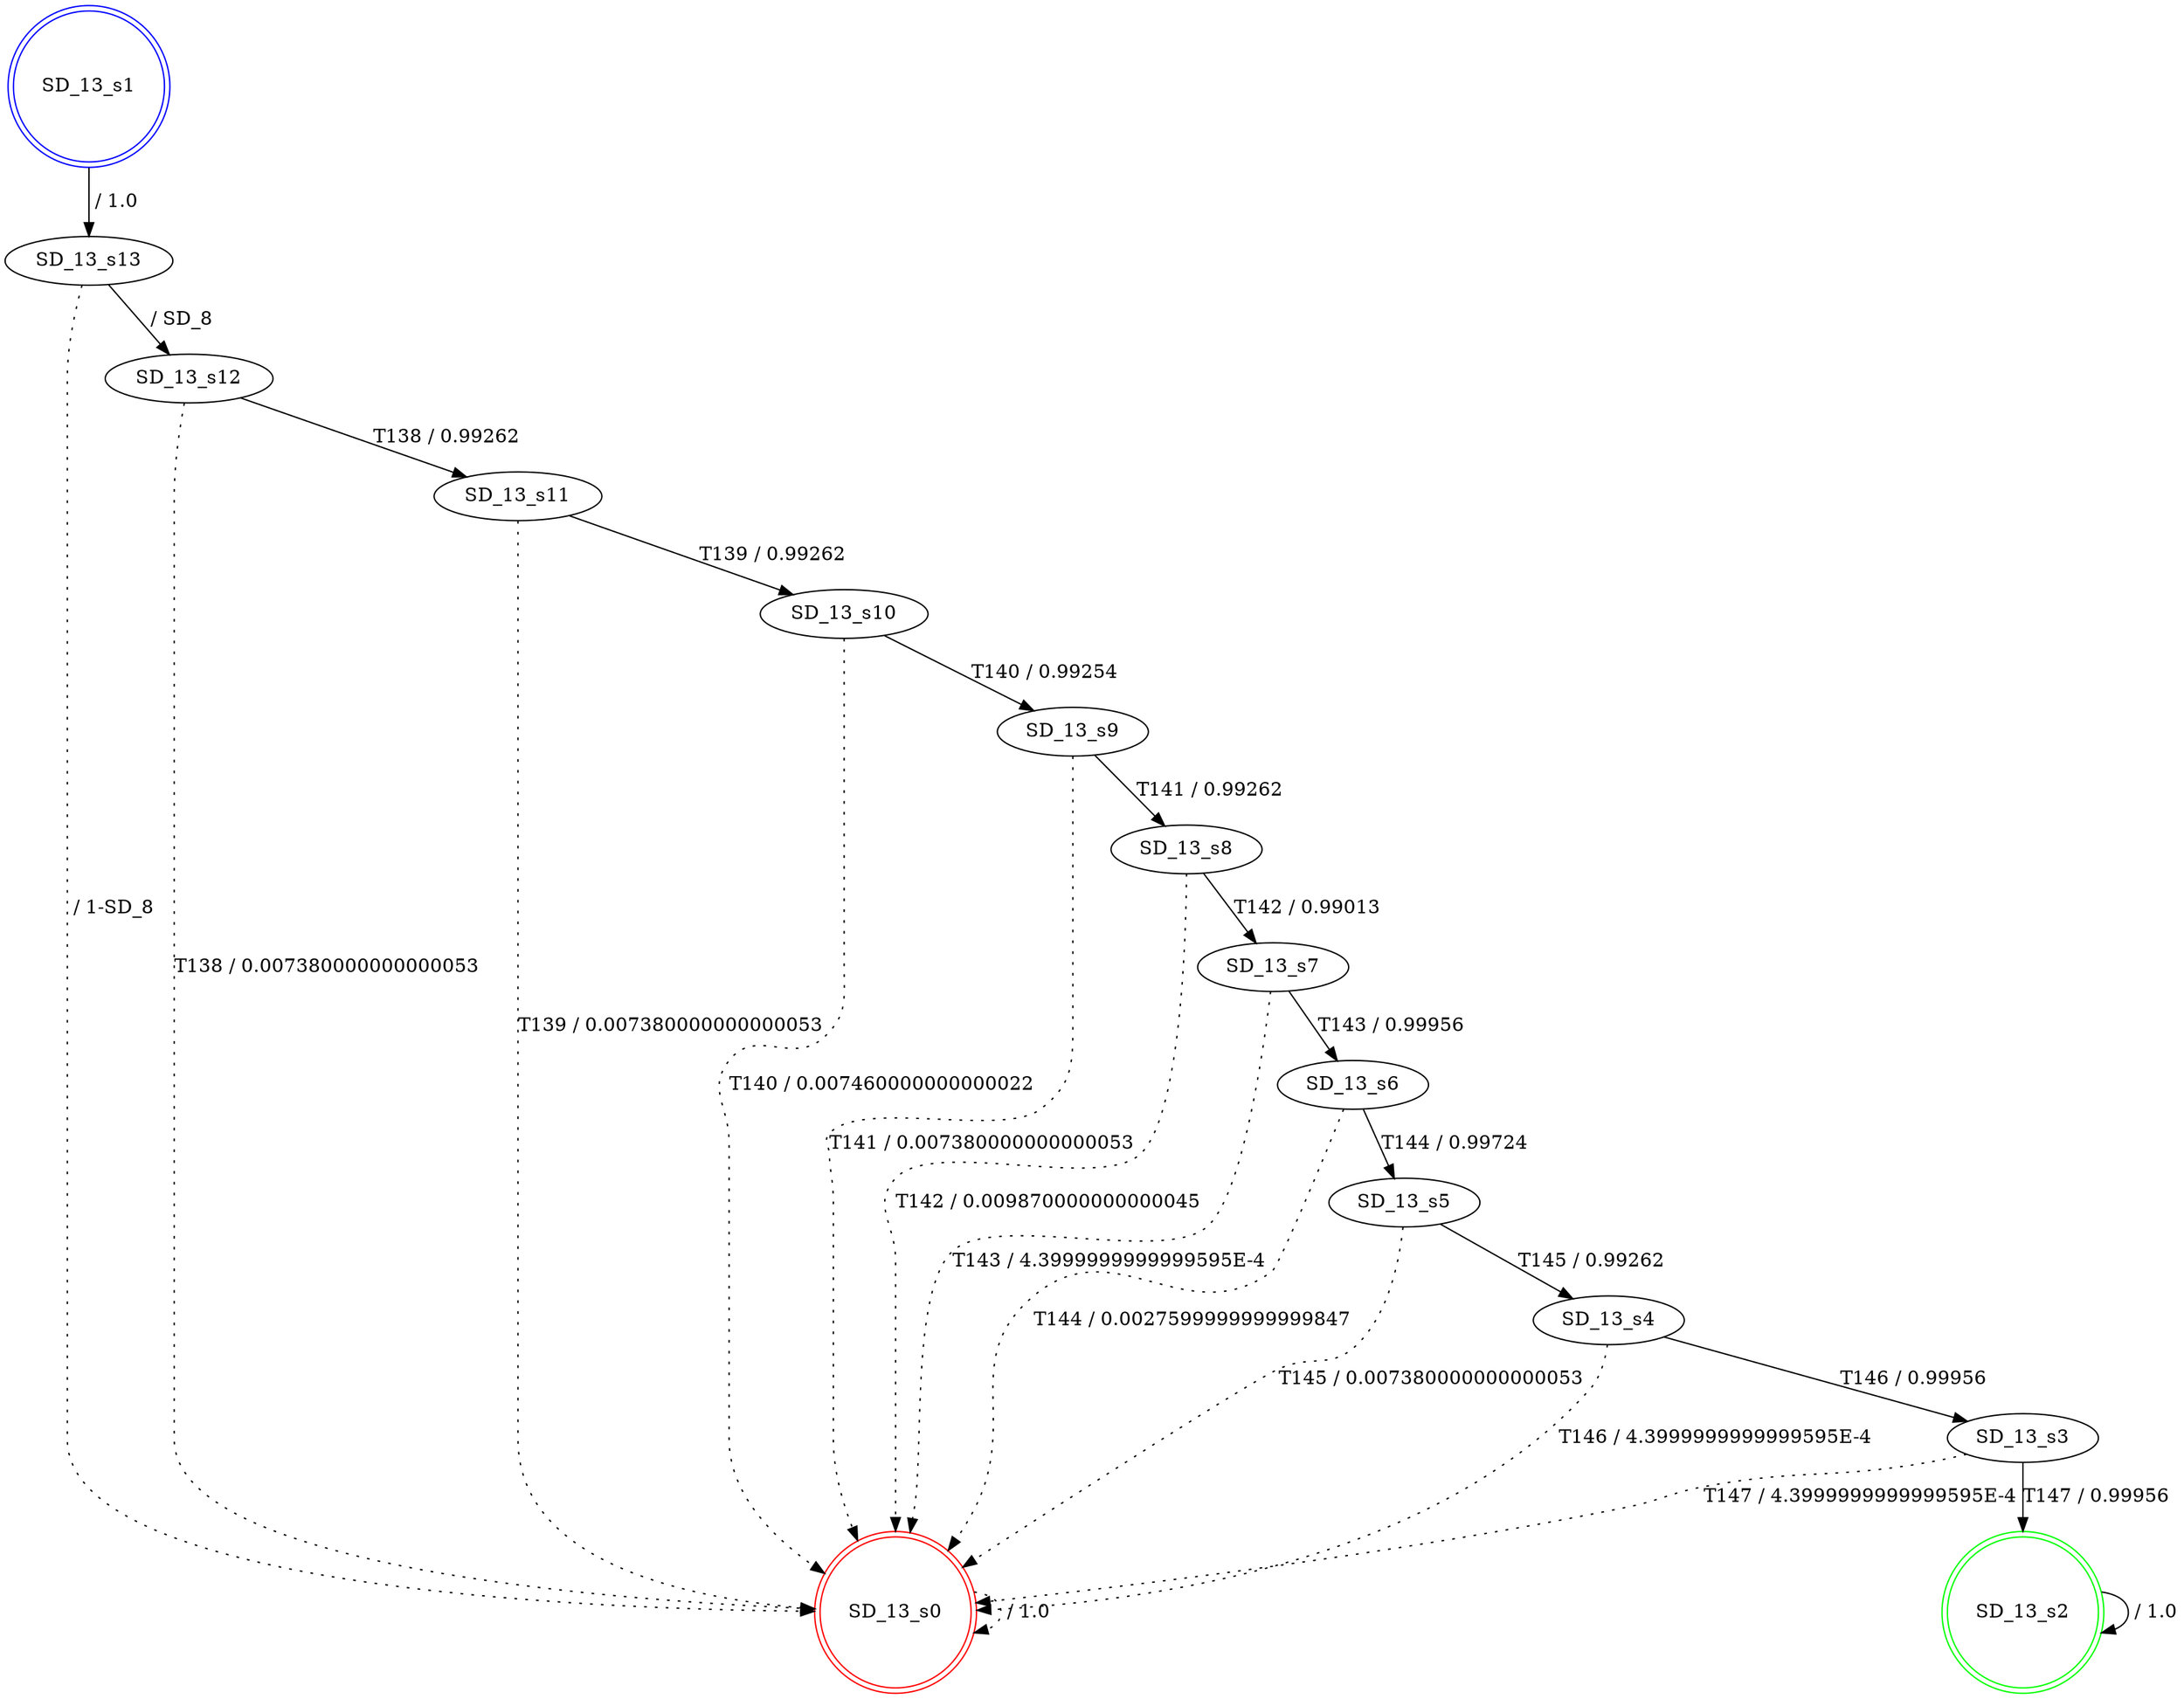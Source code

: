 digraph graphname {
SD_13_s0 [label="SD_13_s0",color=red,shape=doublecircle ];
SD_13_s1 [label="SD_13_s1",color=blue,shape=doublecircle ];
SD_13_s2 [label="SD_13_s2",color=green,shape=doublecircle ];
SD_13_s3 [label="SD_13_s3" ];
SD_13_s4 [label="SD_13_s4" ];
SD_13_s5 [label="SD_13_s5" ];
SD_13_s6 [label="SD_13_s6" ];
SD_13_s7 [label="SD_13_s7" ];
SD_13_s8 [label="SD_13_s8" ];
SD_13_s9 [label="SD_13_s9" ];
SD_13_s10 [label="SD_13_s10" ];
SD_13_s11 [label="SD_13_s11" ];
SD_13_s12 [label="SD_13_s12" ];
SD_13_s13 [label="SD_13_s13" ];
SD_13_s0 -> SD_13_s0 [label=" / 1.0", style=dotted];
SD_13_s1 -> SD_13_s13 [label=" / 1.0"];
SD_13_s2 -> SD_13_s2 [label=" / 1.0"];
SD_13_s3 -> SD_13_s2 [label="T147 / 0.99956"];
SD_13_s3 -> SD_13_s0 [label="T147 / 4.3999999999999595E-4", style=dotted];
SD_13_s4 -> SD_13_s3 [label="T146 / 0.99956"];
SD_13_s4 -> SD_13_s0 [label="T146 / 4.3999999999999595E-4", style=dotted];
SD_13_s5 -> SD_13_s4 [label="T145 / 0.99262"];
SD_13_s5 -> SD_13_s0 [label="T145 / 0.007380000000000053", style=dotted];
SD_13_s6 -> SD_13_s5 [label="T144 / 0.99724"];
SD_13_s6 -> SD_13_s0 [label="T144 / 0.0027599999999999847", style=dotted];
SD_13_s7 -> SD_13_s6 [label="T143 / 0.99956"];
SD_13_s7 -> SD_13_s0 [label="T143 / 4.3999999999999595E-4", style=dotted];
SD_13_s8 -> SD_13_s7 [label="T142 / 0.99013"];
SD_13_s8 -> SD_13_s0 [label="T142 / 0.009870000000000045", style=dotted];
SD_13_s9 -> SD_13_s8 [label="T141 / 0.99262"];
SD_13_s9 -> SD_13_s0 [label="T141 / 0.007380000000000053", style=dotted];
SD_13_s10 -> SD_13_s9 [label="T140 / 0.99254"];
SD_13_s10 -> SD_13_s0 [label="T140 / 0.007460000000000022", style=dotted];
SD_13_s11 -> SD_13_s10 [label="T139 / 0.99262"];
SD_13_s11 -> SD_13_s0 [label="T139 / 0.007380000000000053", style=dotted];
SD_13_s12 -> SD_13_s11 [label="T138 / 0.99262"];
SD_13_s12 -> SD_13_s0 [label="T138 / 0.007380000000000053", style=dotted];
SD_13_s13 -> SD_13_s12 [label=" / SD_8"];
SD_13_s13 -> SD_13_s0 [label=" / 1-SD_8", style=dotted];
}